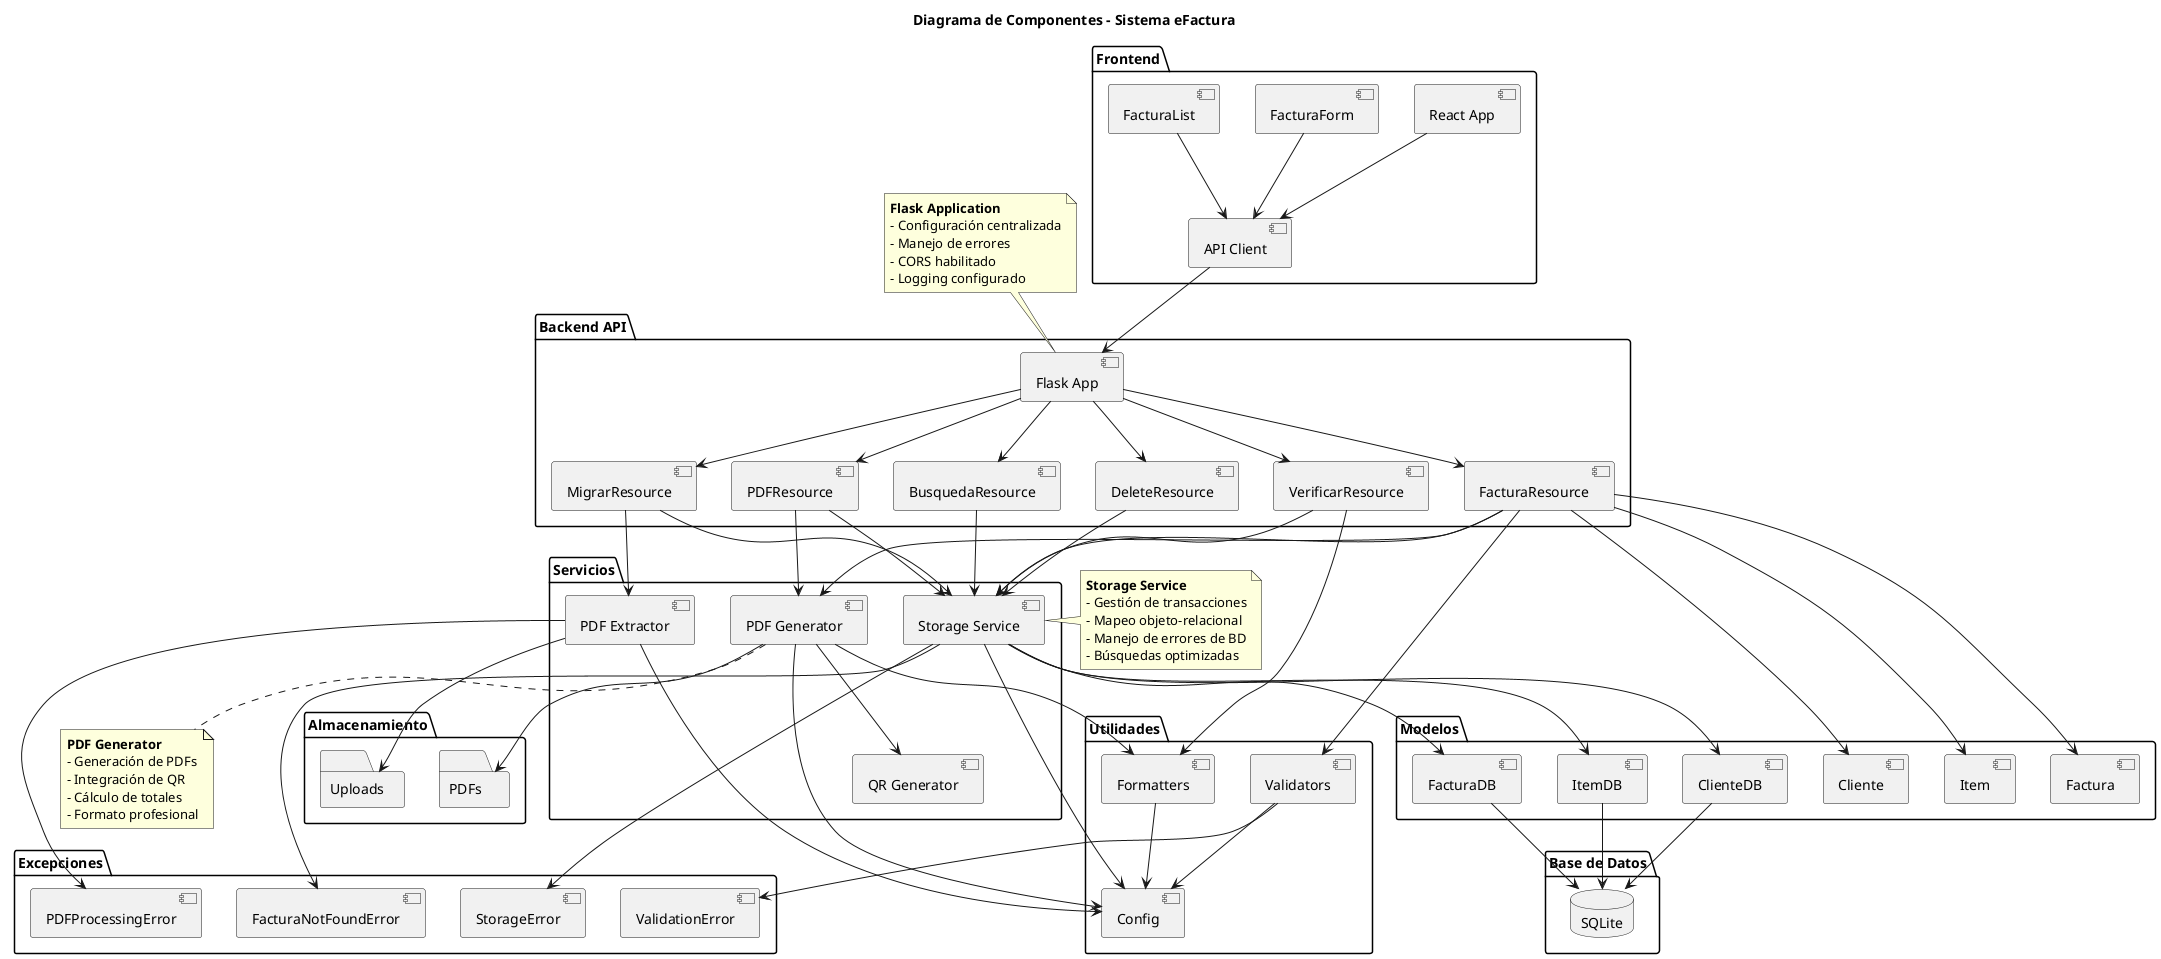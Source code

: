 @startuml Diagrama de Componentes - eFactura

title Diagrama de Componentes - Sistema eFactura

package "Frontend" {
  [React App] as REACT
  [API Client] as API_CLIENT
  [FacturaForm] as FORM
  [FacturaList] as LIST
}

package "Backend API" {
  [Flask App] as FLASK
  [FacturaResource] as FACT_RES
  [VerificarResource] as VER_RES
  [BusquedaResource] as BUS_RES
  [PDFResource] as PDF_RES
  [DeleteResource] as DEL_RES
  [MigrarResource] as MIG_RES
}

package "Servicios" {
  [PDF Generator] as PDF_GEN
  [PDF Extractor] as PDF_EXT
  [Storage Service] as STORAGE
  [QR Generator] as QR_GEN
}

package "Utilidades" {
  [Validators] as VALID
  [Formatters] as FORMAT
  [Config] as CONFIG
}

package "Modelos" {
  [Cliente] as CLIENTE
  [Item] as ITEM
  [Factura] as FACTURA
  [ClienteDB] as CLIENTE_DB
  [ItemDB] as ITEM_DB
  [FacturaDB] as FACTURA_DB
}

package "Base de Datos" {
  database "SQLite" as DB
}

package "Almacenamiento" {
  folder "PDFs" as PDF_FOLDER
  folder "Uploads" as UPLOAD_FOLDER
}

package "Excepciones" {
  [ValidationError] as VAL_ERR
  [PDFProcessingError] as PDF_ERR
  [StorageError] as STOR_ERR
  [FacturaNotFoundError] as NOT_FOUND_ERR
}

' Conexiones Frontend
REACT --> API_CLIENT
API_CLIENT --> FLASK
FORM --> API_CLIENT
LIST --> API_CLIENT

' Conexiones API
FLASK --> FACT_RES
FLASK --> VER_RES
FLASK --> BUS_RES
FLASK --> PDF_RES
FLASK --> DEL_RES
FLASK --> MIG_RES

' Conexiones Servicios
FACT_RES --> STORAGE
FACT_RES --> PDF_GEN
FACT_RES --> VALID
VER_RES --> STORAGE
VER_RES --> FORMAT
BUS_RES --> STORAGE
PDF_RES --> STORAGE
PDF_RES --> PDF_GEN
DEL_RES --> STORAGE
MIG_RES --> PDF_EXT
MIG_RES --> STORAGE

' Conexiones Utilidades
PDF_GEN --> FORMAT
PDF_GEN --> CONFIG
PDF_GEN --> QR_GEN
PDF_EXT --> CONFIG
STORAGE --> CONFIG
VALID --> CONFIG
FORMAT --> CONFIG

' Conexiones Modelos
STORAGE --> CLIENTE_DB
STORAGE --> ITEM_DB
STORAGE --> FACTURA_DB
FACT_RES --> CLIENTE
FACT_RES --> ITEM
FACT_RES --> FACTURA

' Conexiones Base de Datos
CLIENTE_DB --> DB
ITEM_DB --> DB
FACTURA_DB --> DB

' Conexiones Almacenamiento
PDF_GEN --> PDF_FOLDER
PDF_EXT --> UPLOAD_FOLDER

' Conexiones Excepciones
VALID --> VAL_ERR
PDF_EXT --> PDF_ERR
STORAGE --> STOR_ERR
STORAGE --> NOT_FOUND_ERR

note top of FLASK
  **Flask Application**
  - Configuración centralizada
  - Manejo de errores
  - CORS habilitado
  - Logging configurado
end note

note right of STORAGE
  **Storage Service**
  - Gestión de transacciones
  - Mapeo objeto-relacional
  - Manejo de errores de BD
  - Búsquedas optimizadas
end note

note bottom of PDF_GEN
  **PDF Generator**
  - Generación de PDFs
  - Integración de QR
  - Cálculo de totales
  - Formato profesional
end note

@enduml 